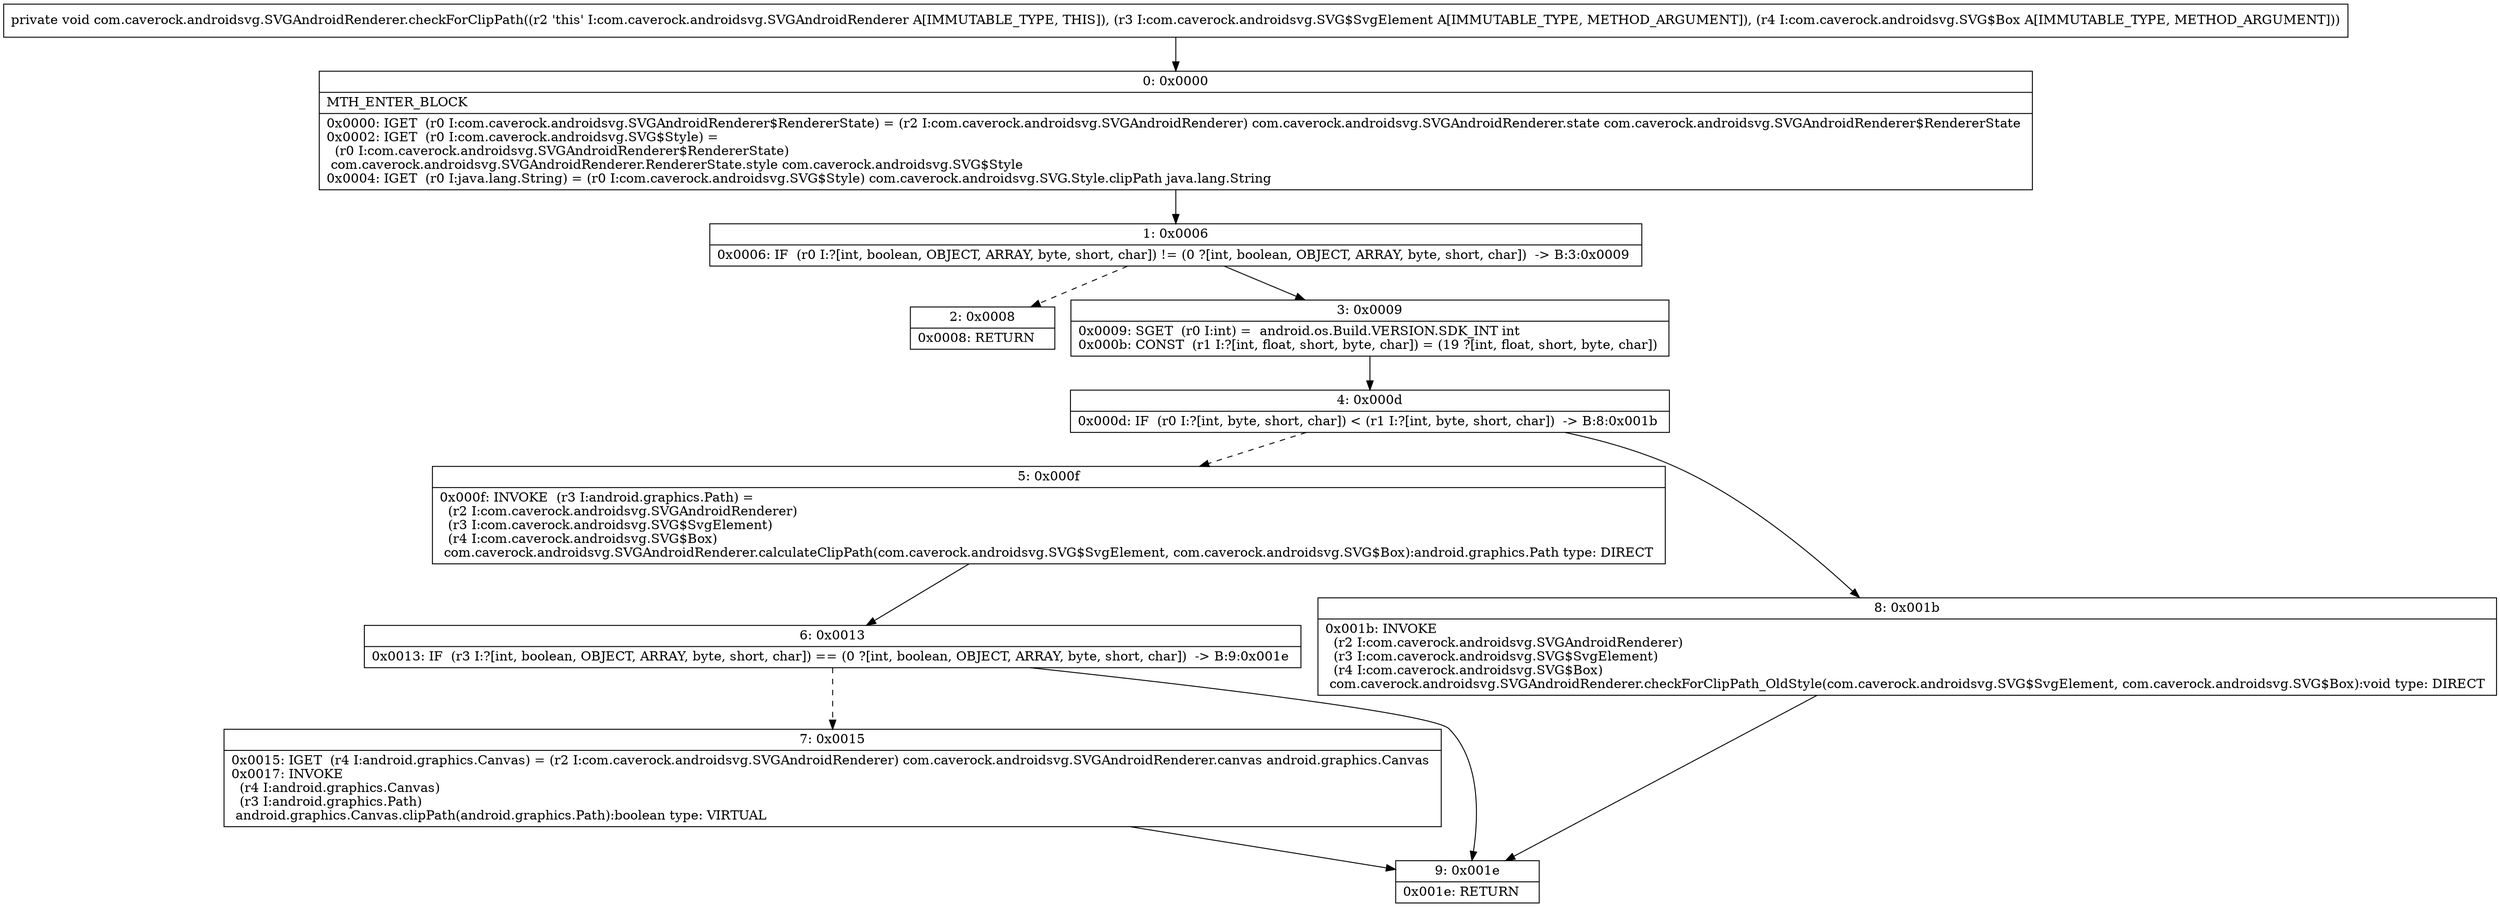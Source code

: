 digraph "CFG forcom.caverock.androidsvg.SVGAndroidRenderer.checkForClipPath(Lcom\/caverock\/androidsvg\/SVG$SvgElement;Lcom\/caverock\/androidsvg\/SVG$Box;)V" {
Node_0 [shape=record,label="{0\:\ 0x0000|MTH_ENTER_BLOCK\l|0x0000: IGET  (r0 I:com.caverock.androidsvg.SVGAndroidRenderer$RendererState) = (r2 I:com.caverock.androidsvg.SVGAndroidRenderer) com.caverock.androidsvg.SVGAndroidRenderer.state com.caverock.androidsvg.SVGAndroidRenderer$RendererState \l0x0002: IGET  (r0 I:com.caverock.androidsvg.SVG$Style) = \l  (r0 I:com.caverock.androidsvg.SVGAndroidRenderer$RendererState)\l com.caverock.androidsvg.SVGAndroidRenderer.RendererState.style com.caverock.androidsvg.SVG$Style \l0x0004: IGET  (r0 I:java.lang.String) = (r0 I:com.caverock.androidsvg.SVG$Style) com.caverock.androidsvg.SVG.Style.clipPath java.lang.String \l}"];
Node_1 [shape=record,label="{1\:\ 0x0006|0x0006: IF  (r0 I:?[int, boolean, OBJECT, ARRAY, byte, short, char]) != (0 ?[int, boolean, OBJECT, ARRAY, byte, short, char])  \-\> B:3:0x0009 \l}"];
Node_2 [shape=record,label="{2\:\ 0x0008|0x0008: RETURN   \l}"];
Node_3 [shape=record,label="{3\:\ 0x0009|0x0009: SGET  (r0 I:int) =  android.os.Build.VERSION.SDK_INT int \l0x000b: CONST  (r1 I:?[int, float, short, byte, char]) = (19 ?[int, float, short, byte, char]) \l}"];
Node_4 [shape=record,label="{4\:\ 0x000d|0x000d: IF  (r0 I:?[int, byte, short, char]) \< (r1 I:?[int, byte, short, char])  \-\> B:8:0x001b \l}"];
Node_5 [shape=record,label="{5\:\ 0x000f|0x000f: INVOKE  (r3 I:android.graphics.Path) = \l  (r2 I:com.caverock.androidsvg.SVGAndroidRenderer)\l  (r3 I:com.caverock.androidsvg.SVG$SvgElement)\l  (r4 I:com.caverock.androidsvg.SVG$Box)\l com.caverock.androidsvg.SVGAndroidRenderer.calculateClipPath(com.caverock.androidsvg.SVG$SvgElement, com.caverock.androidsvg.SVG$Box):android.graphics.Path type: DIRECT \l}"];
Node_6 [shape=record,label="{6\:\ 0x0013|0x0013: IF  (r3 I:?[int, boolean, OBJECT, ARRAY, byte, short, char]) == (0 ?[int, boolean, OBJECT, ARRAY, byte, short, char])  \-\> B:9:0x001e \l}"];
Node_7 [shape=record,label="{7\:\ 0x0015|0x0015: IGET  (r4 I:android.graphics.Canvas) = (r2 I:com.caverock.androidsvg.SVGAndroidRenderer) com.caverock.androidsvg.SVGAndroidRenderer.canvas android.graphics.Canvas \l0x0017: INVOKE  \l  (r4 I:android.graphics.Canvas)\l  (r3 I:android.graphics.Path)\l android.graphics.Canvas.clipPath(android.graphics.Path):boolean type: VIRTUAL \l}"];
Node_8 [shape=record,label="{8\:\ 0x001b|0x001b: INVOKE  \l  (r2 I:com.caverock.androidsvg.SVGAndroidRenderer)\l  (r3 I:com.caverock.androidsvg.SVG$SvgElement)\l  (r4 I:com.caverock.androidsvg.SVG$Box)\l com.caverock.androidsvg.SVGAndroidRenderer.checkForClipPath_OldStyle(com.caverock.androidsvg.SVG$SvgElement, com.caverock.androidsvg.SVG$Box):void type: DIRECT \l}"];
Node_9 [shape=record,label="{9\:\ 0x001e|0x001e: RETURN   \l}"];
MethodNode[shape=record,label="{private void com.caverock.androidsvg.SVGAndroidRenderer.checkForClipPath((r2 'this' I:com.caverock.androidsvg.SVGAndroidRenderer A[IMMUTABLE_TYPE, THIS]), (r3 I:com.caverock.androidsvg.SVG$SvgElement A[IMMUTABLE_TYPE, METHOD_ARGUMENT]), (r4 I:com.caverock.androidsvg.SVG$Box A[IMMUTABLE_TYPE, METHOD_ARGUMENT])) }"];
MethodNode -> Node_0;
Node_0 -> Node_1;
Node_1 -> Node_2[style=dashed];
Node_1 -> Node_3;
Node_3 -> Node_4;
Node_4 -> Node_5[style=dashed];
Node_4 -> Node_8;
Node_5 -> Node_6;
Node_6 -> Node_7[style=dashed];
Node_6 -> Node_9;
Node_7 -> Node_9;
Node_8 -> Node_9;
}

